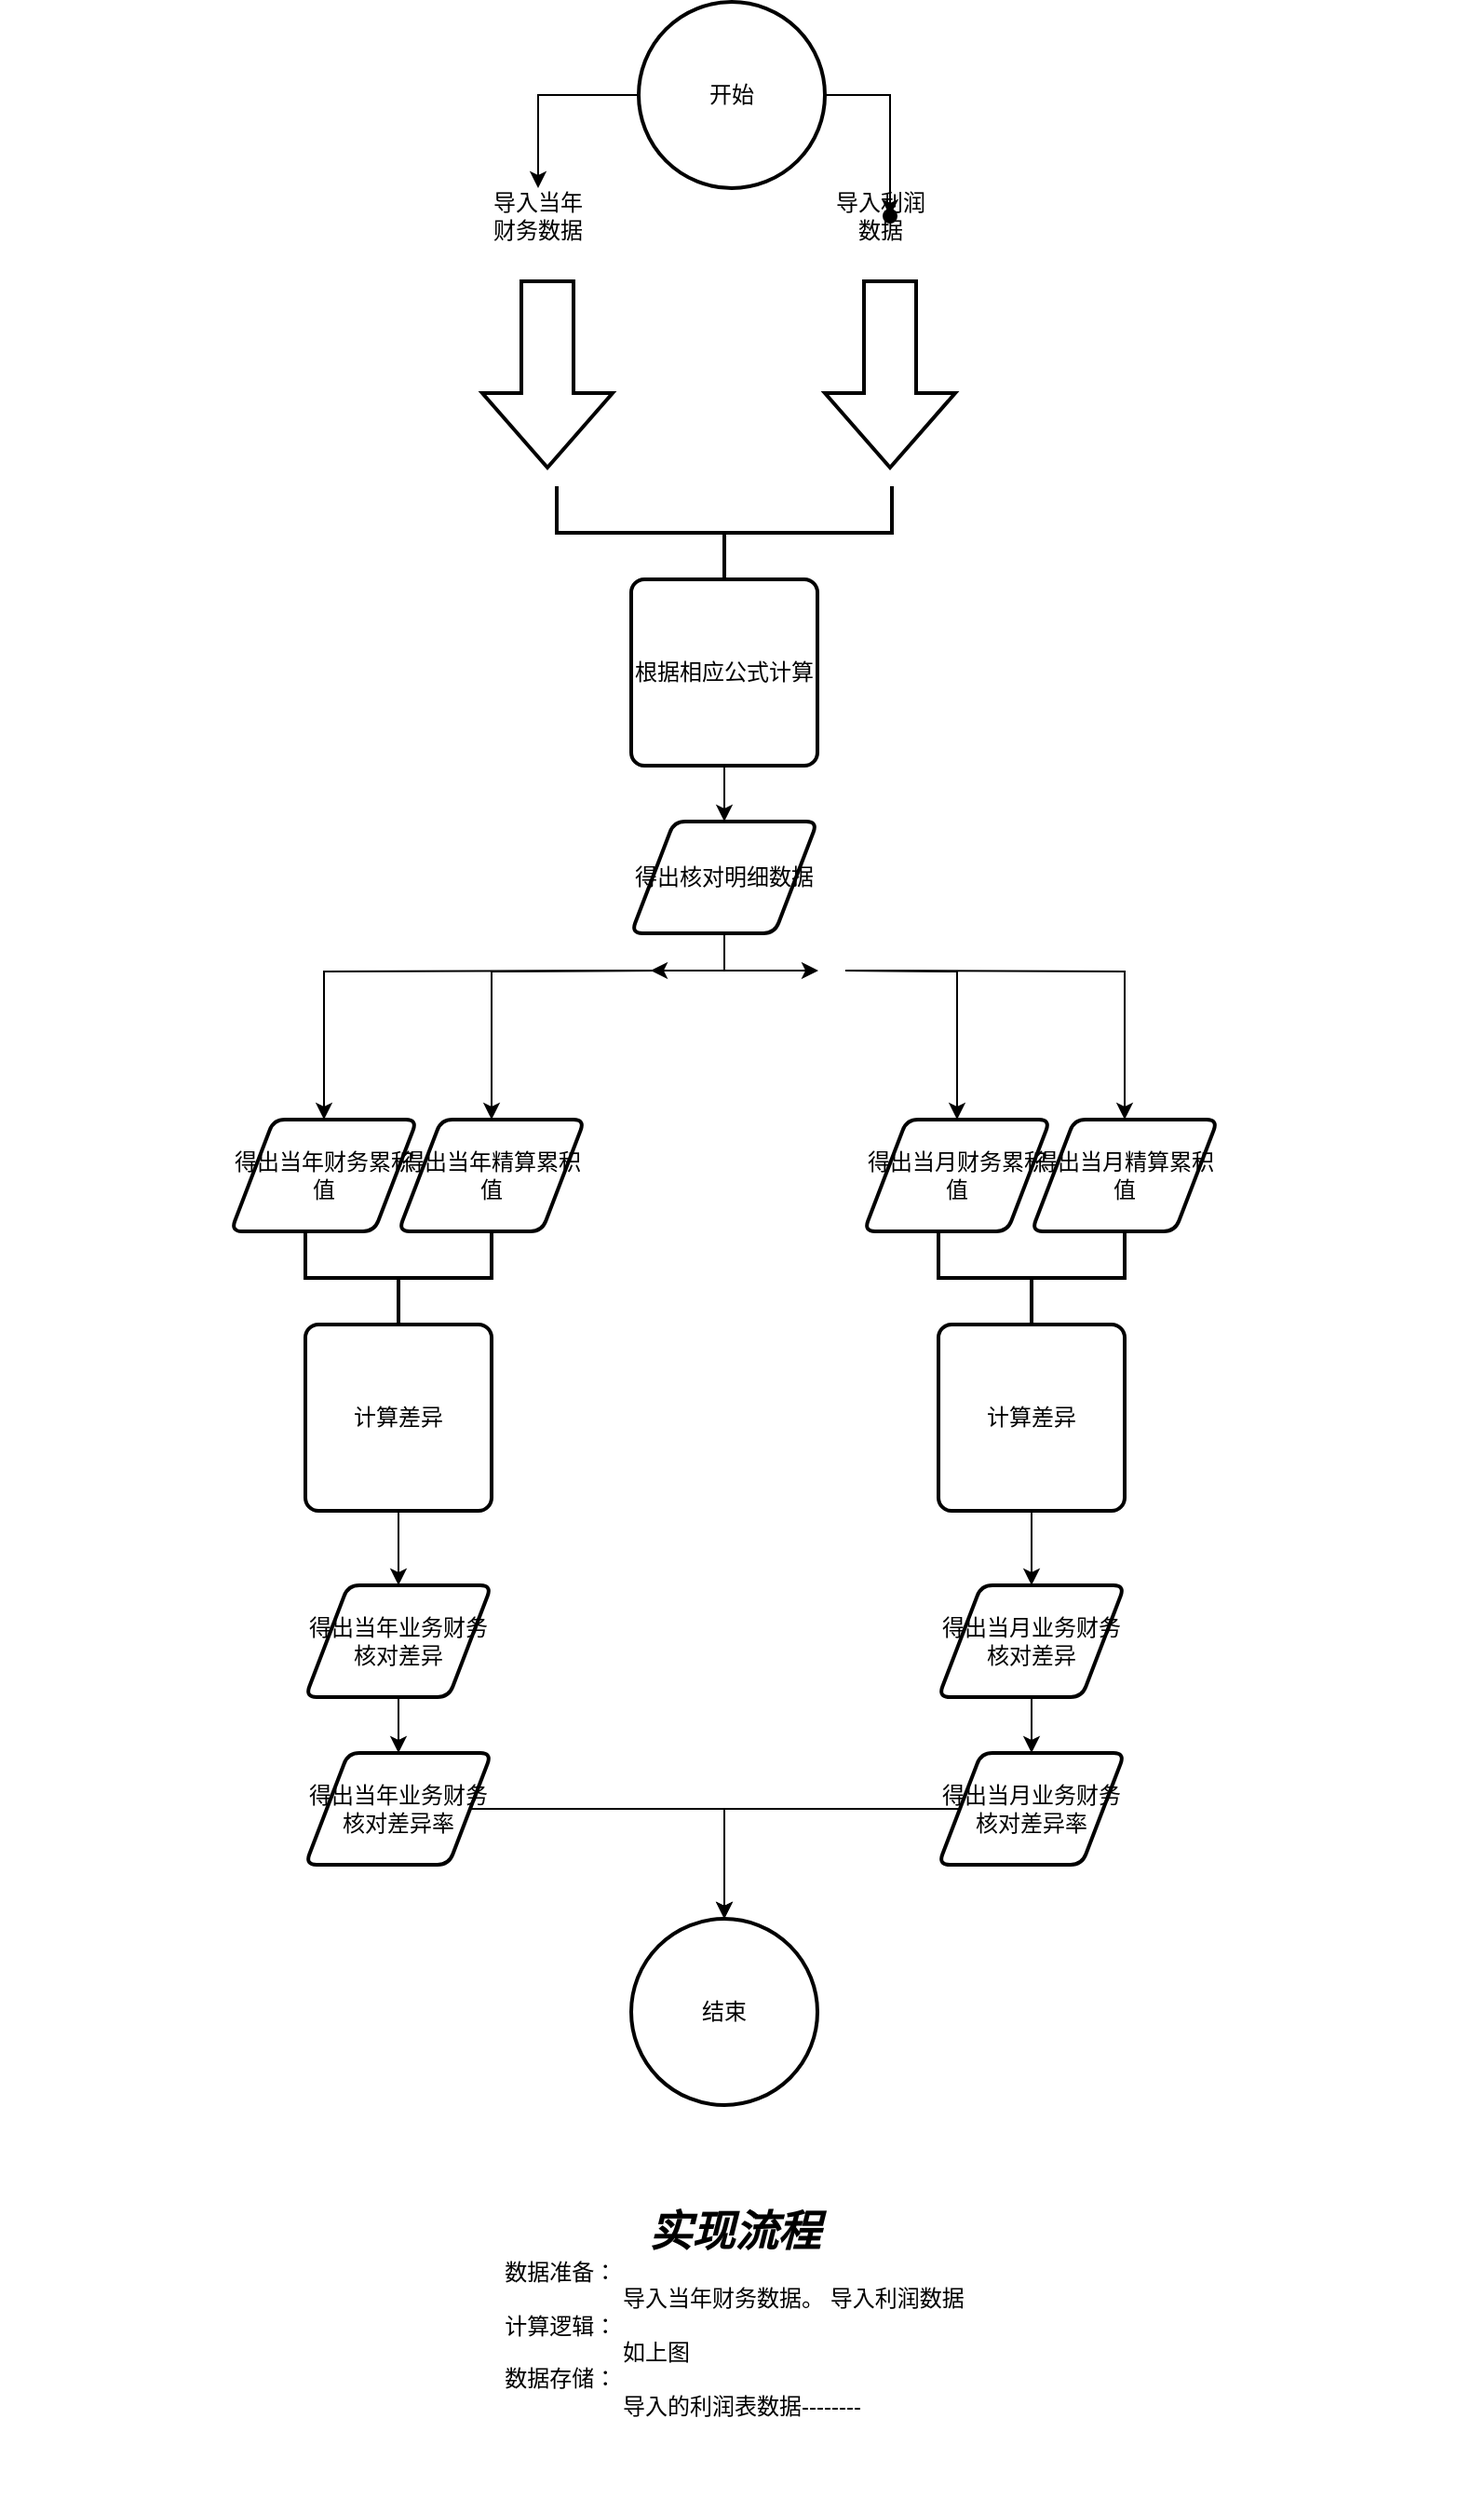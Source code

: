 <mxfile version="22.0.4" type="github">
  <diagram name="第 1 页" id="SeIuNBOyOBRw2UKbfKGs">
    <mxGraphModel dx="954" dy="495" grid="1" gridSize="10" guides="1" tooltips="1" connect="1" arrows="1" fold="1" page="1" pageScale="1" pageWidth="827" pageHeight="1169" math="0" shadow="0">
      <root>
        <mxCell id="0" />
        <mxCell id="1" parent="0" />
        <mxCell id="A02uLMtWzprh800okX_G-30" style="edgeStyle=orthogonalEdgeStyle;rounded=0;orthogonalLoop=1;jettySize=auto;html=1;entryX=0.5;entryY=0;entryDx=0;entryDy=0;" parent="1" source="A02uLMtWzprh800okX_G-1" target="A02uLMtWzprh800okX_G-4" edge="1">
          <mxGeometry relative="1" as="geometry" />
        </mxCell>
        <mxCell id="A02uLMtWzprh800okX_G-34" value="" style="edgeStyle=orthogonalEdgeStyle;rounded=0;orthogonalLoop=1;jettySize=auto;html=1;" parent="1" source="A02uLMtWzprh800okX_G-1" target="A02uLMtWzprh800okX_G-33" edge="1">
          <mxGeometry relative="1" as="geometry" />
        </mxCell>
        <mxCell id="A02uLMtWzprh800okX_G-1" value="开始" style="strokeWidth=2;html=1;shape=mxgraph.flowchart.start_2;whiteSpace=wrap;" parent="1" vertex="1">
          <mxGeometry x="364" y="40" width="100" height="100" as="geometry" />
        </mxCell>
        <mxCell id="A02uLMtWzprh800okX_G-2" value="" style="verticalLabelPosition=bottom;verticalAlign=top;html=1;strokeWidth=2;shape=mxgraph.arrows2.arrow;dy=0.6;dx=40;notch=0;direction=south;" parent="1" vertex="1">
          <mxGeometry x="280" y="190" width="70" height="100" as="geometry" />
        </mxCell>
        <mxCell id="A02uLMtWzprh800okX_G-4" value="导入当年财务数据" style="text;strokeColor=none;align=center;fillColor=none;html=1;verticalAlign=middle;whiteSpace=wrap;rounded=0;" parent="1" vertex="1">
          <mxGeometry x="280" y="140" width="60" height="30" as="geometry" />
        </mxCell>
        <mxCell id="A02uLMtWzprh800okX_G-5" value="" style="verticalLabelPosition=bottom;verticalAlign=top;html=1;strokeWidth=2;shape=mxgraph.arrows2.arrow;dy=0.6;dx=40;notch=0;direction=south;" parent="1" vertex="1">
          <mxGeometry x="464" y="190" width="70" height="100" as="geometry" />
        </mxCell>
        <mxCell id="A02uLMtWzprh800okX_G-7" value="导入利润数据" style="text;strokeColor=none;align=center;fillColor=none;html=1;verticalAlign=middle;whiteSpace=wrap;rounded=0;" parent="1" vertex="1">
          <mxGeometry x="464" y="140" width="60" height="30" as="geometry" />
        </mxCell>
        <mxCell id="A02uLMtWzprh800okX_G-11" value="" style="edgeStyle=orthogonalEdgeStyle;rounded=0;orthogonalLoop=1;jettySize=auto;html=1;" parent="1" target="A02uLMtWzprh800okX_G-10" edge="1">
          <mxGeometry relative="1" as="geometry">
            <mxPoint x="375" y="560" as="sourcePoint" />
          </mxGeometry>
        </mxCell>
        <mxCell id="A02uLMtWzprh800okX_G-13" style="edgeStyle=orthogonalEdgeStyle;rounded=0;orthogonalLoop=1;jettySize=auto;html=1;entryX=0.5;entryY=0;entryDx=0;entryDy=0;" parent="1" target="A02uLMtWzprh800okX_G-12" edge="1">
          <mxGeometry relative="1" as="geometry">
            <mxPoint x="375" y="560" as="sourcePoint" />
          </mxGeometry>
        </mxCell>
        <mxCell id="A02uLMtWzprh800okX_G-28" style="edgeStyle=orthogonalEdgeStyle;rounded=0;orthogonalLoop=1;jettySize=auto;html=1;entryX=0.5;entryY=0;entryDx=0;entryDy=0;" parent="1" target="A02uLMtWzprh800okX_G-20" edge="1">
          <mxGeometry relative="1" as="geometry">
            <mxPoint x="475" y="560" as="sourcePoint" />
          </mxGeometry>
        </mxCell>
        <mxCell id="A02uLMtWzprh800okX_G-29" style="edgeStyle=orthogonalEdgeStyle;rounded=0;orthogonalLoop=1;jettySize=auto;html=1;entryX=0.5;entryY=0;entryDx=0;entryDy=0;" parent="1" target="A02uLMtWzprh800okX_G-21" edge="1">
          <mxGeometry relative="1" as="geometry">
            <mxPoint x="475" y="560" as="sourcePoint" />
          </mxGeometry>
        </mxCell>
        <mxCell id="A02uLMtWzprh800okX_G-9" value="" style="strokeWidth=2;html=1;shape=mxgraph.flowchart.annotation_2;align=left;labelPosition=right;pointerEvents=1;direction=north;" parent="1" vertex="1">
          <mxGeometry x="320" y="300" width="180" height="50" as="geometry" />
        </mxCell>
        <mxCell id="A02uLMtWzprh800okX_G-10" value="得出当年财务累积值" style="shape=parallelogram;html=1;strokeWidth=2;perimeter=parallelogramPerimeter;whiteSpace=wrap;rounded=1;arcSize=12;size=0.23;" parent="1" vertex="1">
          <mxGeometry x="145" y="640" width="100" height="60" as="geometry" />
        </mxCell>
        <mxCell id="A02uLMtWzprh800okX_G-12" value="得出当年精算累积值" style="shape=parallelogram;html=1;strokeWidth=2;perimeter=parallelogramPerimeter;whiteSpace=wrap;rounded=1;arcSize=12;size=0.23;" parent="1" vertex="1">
          <mxGeometry x="235" y="640" width="100" height="60" as="geometry" />
        </mxCell>
        <mxCell id="A02uLMtWzprh800okX_G-14" value="" style="strokeWidth=2;html=1;shape=mxgraph.flowchart.annotation_2;align=left;labelPosition=right;pointerEvents=1;direction=north;" parent="1" vertex="1">
          <mxGeometry x="185" y="700" width="100" height="50" as="geometry" />
        </mxCell>
        <mxCell id="A02uLMtWzprh800okX_G-17" value="" style="edgeStyle=orthogonalEdgeStyle;rounded=0;orthogonalLoop=1;jettySize=auto;html=1;" parent="1" source="A02uLMtWzprh800okX_G-15" target="A02uLMtWzprh800okX_G-16" edge="1">
          <mxGeometry relative="1" as="geometry" />
        </mxCell>
        <mxCell id="A02uLMtWzprh800okX_G-15" value="计算差异" style="rounded=1;whiteSpace=wrap;html=1;absoluteArcSize=1;arcSize=14;strokeWidth=2;" parent="1" vertex="1">
          <mxGeometry x="185" y="750" width="100" height="100" as="geometry" />
        </mxCell>
        <mxCell id="A02uLMtWzprh800okX_G-19" value="" style="edgeStyle=orthogonalEdgeStyle;rounded=0;orthogonalLoop=1;jettySize=auto;html=1;" parent="1" source="A02uLMtWzprh800okX_G-16" target="A02uLMtWzprh800okX_G-18" edge="1">
          <mxGeometry relative="1" as="geometry" />
        </mxCell>
        <mxCell id="A02uLMtWzprh800okX_G-16" value="得出当年业务财务核对差异" style="shape=parallelogram;html=1;strokeWidth=2;perimeter=parallelogramPerimeter;whiteSpace=wrap;rounded=1;arcSize=12;size=0.23;" parent="1" vertex="1">
          <mxGeometry x="185" y="890" width="100" height="60" as="geometry" />
        </mxCell>
        <mxCell id="W58-_S_z-1IiX_Atxc9L-3" style="edgeStyle=orthogonalEdgeStyle;rounded=0;orthogonalLoop=1;jettySize=auto;html=1;" parent="1" source="A02uLMtWzprh800okX_G-18" target="W58-_S_z-1IiX_Atxc9L-2" edge="1">
          <mxGeometry relative="1" as="geometry" />
        </mxCell>
        <mxCell id="A02uLMtWzprh800okX_G-18" value="得出当年业务财务核对差异率" style="shape=parallelogram;html=1;strokeWidth=2;perimeter=parallelogramPerimeter;whiteSpace=wrap;rounded=1;arcSize=12;size=0.23;" parent="1" vertex="1">
          <mxGeometry x="185" y="980" width="100" height="60" as="geometry" />
        </mxCell>
        <mxCell id="A02uLMtWzprh800okX_G-20" value="得出当月财务累积值" style="shape=parallelogram;html=1;strokeWidth=2;perimeter=parallelogramPerimeter;whiteSpace=wrap;rounded=1;arcSize=12;size=0.23;" parent="1" vertex="1">
          <mxGeometry x="485" y="640" width="100" height="60" as="geometry" />
        </mxCell>
        <mxCell id="A02uLMtWzprh800okX_G-21" value="得出当月精算累积值" style="shape=parallelogram;html=1;strokeWidth=2;perimeter=parallelogramPerimeter;whiteSpace=wrap;rounded=1;arcSize=12;size=0.23;" parent="1" vertex="1">
          <mxGeometry x="575" y="640" width="100" height="60" as="geometry" />
        </mxCell>
        <mxCell id="A02uLMtWzprh800okX_G-22" value="" style="strokeWidth=2;html=1;shape=mxgraph.flowchart.annotation_2;align=left;labelPosition=right;pointerEvents=1;direction=north;" parent="1" vertex="1">
          <mxGeometry x="525" y="700" width="100" height="50" as="geometry" />
        </mxCell>
        <mxCell id="A02uLMtWzprh800okX_G-23" value="" style="edgeStyle=orthogonalEdgeStyle;rounded=0;orthogonalLoop=1;jettySize=auto;html=1;" parent="1" source="A02uLMtWzprh800okX_G-24" target="A02uLMtWzprh800okX_G-26" edge="1">
          <mxGeometry relative="1" as="geometry" />
        </mxCell>
        <mxCell id="A02uLMtWzprh800okX_G-24" value="计算差异" style="rounded=1;whiteSpace=wrap;html=1;absoluteArcSize=1;arcSize=14;strokeWidth=2;" parent="1" vertex="1">
          <mxGeometry x="525" y="750" width="100" height="100" as="geometry" />
        </mxCell>
        <mxCell id="A02uLMtWzprh800okX_G-25" value="" style="edgeStyle=orthogonalEdgeStyle;rounded=0;orthogonalLoop=1;jettySize=auto;html=1;" parent="1" source="A02uLMtWzprh800okX_G-26" target="A02uLMtWzprh800okX_G-27" edge="1">
          <mxGeometry relative="1" as="geometry" />
        </mxCell>
        <mxCell id="A02uLMtWzprh800okX_G-26" value="得出当月业务财务核对差异" style="shape=parallelogram;html=1;strokeWidth=2;perimeter=parallelogramPerimeter;whiteSpace=wrap;rounded=1;arcSize=12;size=0.23;" parent="1" vertex="1">
          <mxGeometry x="525" y="890" width="100" height="60" as="geometry" />
        </mxCell>
        <mxCell id="A02uLMtWzprh800okX_G-27" value="得出当月业务财务核对差异率" style="shape=parallelogram;html=1;strokeWidth=2;perimeter=parallelogramPerimeter;whiteSpace=wrap;rounded=1;arcSize=12;size=0.23;" parent="1" vertex="1">
          <mxGeometry x="525" y="980" width="100" height="60" as="geometry" />
        </mxCell>
        <mxCell id="A02uLMtWzprh800okX_G-33" value="" style="shape=waypoint;sketch=0;size=6;pointerEvents=1;points=[];fillColor=default;resizable=0;rotatable=0;perimeter=centerPerimeter;snapToPoint=1;strokeWidth=2;" parent="1" vertex="1">
          <mxGeometry x="489" y="145" width="20" height="20" as="geometry" />
        </mxCell>
        <mxCell id="A02uLMtWzprh800okX_G-41" value="" style="edgeStyle=orthogonalEdgeStyle;rounded=0;orthogonalLoop=1;jettySize=auto;html=1;" parent="1" source="A02uLMtWzprh800okX_G-37" target="A02uLMtWzprh800okX_G-38" edge="1">
          <mxGeometry relative="1" as="geometry" />
        </mxCell>
        <mxCell id="A02uLMtWzprh800okX_G-37" value="根据相应公式计算" style="rounded=1;whiteSpace=wrap;html=1;absoluteArcSize=1;arcSize=14;strokeWidth=2;" parent="1" vertex="1">
          <mxGeometry x="360" y="350" width="100" height="100" as="geometry" />
        </mxCell>
        <mxCell id="A02uLMtWzprh800okX_G-39" style="edgeStyle=orthogonalEdgeStyle;rounded=0;orthogonalLoop=1;jettySize=auto;html=1;" parent="1" source="A02uLMtWzprh800okX_G-38" edge="1">
          <mxGeometry relative="1" as="geometry">
            <mxPoint x="370" y="560" as="targetPoint" />
          </mxGeometry>
        </mxCell>
        <mxCell id="A02uLMtWzprh800okX_G-40" style="edgeStyle=orthogonalEdgeStyle;rounded=0;orthogonalLoop=1;jettySize=auto;html=1;" parent="1" source="A02uLMtWzprh800okX_G-38" edge="1">
          <mxGeometry relative="1" as="geometry">
            <mxPoint x="460" y="560" as="targetPoint" />
          </mxGeometry>
        </mxCell>
        <mxCell id="A02uLMtWzprh800okX_G-38" value="得出核对明细数据" style="shape=parallelogram;html=1;strokeWidth=2;perimeter=parallelogramPerimeter;whiteSpace=wrap;rounded=1;arcSize=12;size=0.23;" parent="1" vertex="1">
          <mxGeometry x="360" y="480" width="100" height="60" as="geometry" />
        </mxCell>
        <mxCell id="W58-_S_z-1IiX_Atxc9L-1" value="&lt;font style=&quot;&quot;&gt;&lt;i style=&quot;font-size: 23px; font-weight: bold;&quot;&gt;实现流程&lt;/i&gt;&lt;br&gt;&lt;div style=&quot;text-align: left;&quot;&gt;&lt;span style=&quot;background-color: initial;&quot;&gt;数据准备：&lt;/span&gt;&lt;/div&gt;&lt;div style=&quot;text-align: left;&quot;&gt;&lt;span style=&quot;background-color: initial;&quot;&gt;&lt;span style=&quot;white-space: pre;&quot;&gt;&#x9;&lt;/span&gt;&lt;span style=&quot;white-space: pre;&quot;&gt;&#x9;&lt;/span&gt;&amp;nbsp; &amp;nbsp;导入当年财务数据。 导入利润数据&lt;/span&gt;&lt;/div&gt;&lt;div style=&quot;text-align: left;&quot;&gt;计算逻辑：&lt;/div&gt;&lt;span style=&quot;white-space: pre;&quot;&gt;&lt;div style=&quot;text-align: left;&quot;&gt;&lt;span style=&quot;background-color: initial;&quot;&gt;&#x9;&lt;/span&gt;&lt;span style=&quot;background-color: initial;&quot;&gt;&#x9;&lt;/span&gt;   如上图&lt;/div&gt;&lt;div style=&quot;text-align: left;&quot;&gt;数据存储：&lt;/div&gt;&lt;div style=&quot;text-align: left;&quot;&gt;                   导入的利润表数据--------&lt;/div&gt;&lt;div style=&quot;text-align: left;&quot;&gt;&lt;br&gt;&lt;/div&gt;&lt;/span&gt;&lt;br&gt;&lt;/font&gt;" style="text;strokeColor=none;align=center;fillColor=none;html=1;verticalAlign=middle;whiteSpace=wrap;rounded=0;" parent="1" vertex="1">
          <mxGeometry x="21" y="1210" width="789" height="170" as="geometry" />
        </mxCell>
        <mxCell id="W58-_S_z-1IiX_Atxc9L-2" value="结束" style="strokeWidth=2;html=1;shape=mxgraph.flowchart.start_2;whiteSpace=wrap;" parent="1" vertex="1">
          <mxGeometry x="360" y="1069" width="100" height="100" as="geometry" />
        </mxCell>
        <mxCell id="W58-_S_z-1IiX_Atxc9L-4" style="edgeStyle=orthogonalEdgeStyle;rounded=0;orthogonalLoop=1;jettySize=auto;html=1;entryX=0.5;entryY=0;entryDx=0;entryDy=0;entryPerimeter=0;" parent="1" source="A02uLMtWzprh800okX_G-27" target="W58-_S_z-1IiX_Atxc9L-2" edge="1">
          <mxGeometry relative="1" as="geometry" />
        </mxCell>
      </root>
    </mxGraphModel>
  </diagram>
</mxfile>
